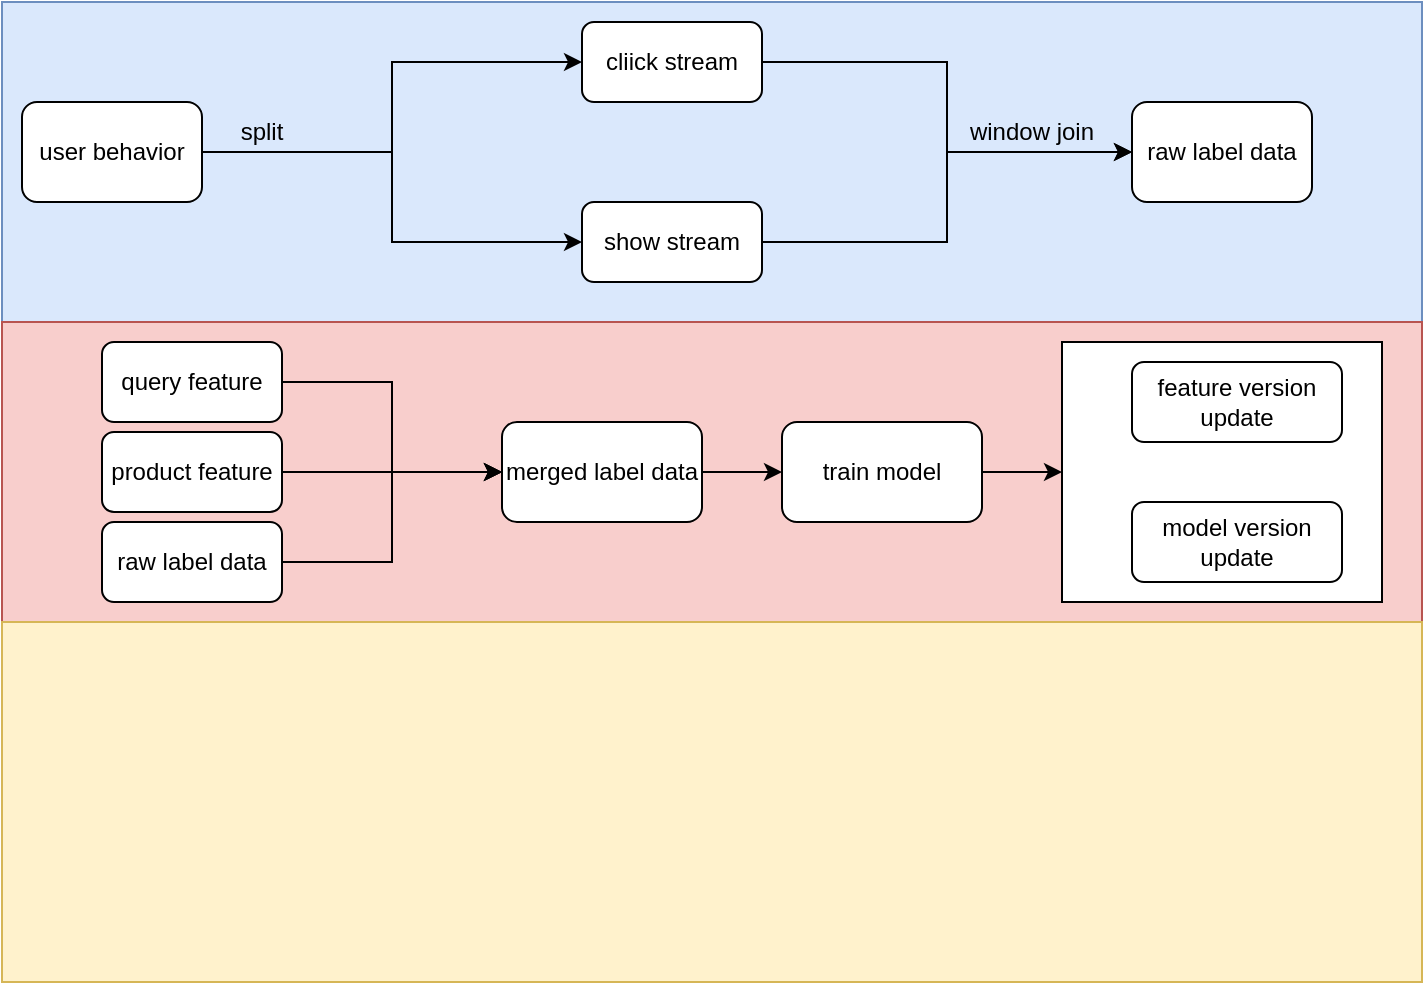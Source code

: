 <mxfile version="20.7.4" type="github">
  <diagram id="Dy85fIIUZw7R63bFB0vh" name="第 1 页">
    <mxGraphModel dx="793" dy="594" grid="1" gridSize="10" guides="1" tooltips="1" connect="1" arrows="1" fold="1" page="1" pageScale="1" pageWidth="827" pageHeight="1169" math="0" shadow="0">
      <root>
        <mxCell id="0" />
        <mxCell id="1" parent="0" />
        <mxCell id="r2-8bOUn8BSJcao-kXzf-1" value="" style="rounded=0;whiteSpace=wrap;html=1;fillColor=#dae8fc;strokeColor=#6c8ebf;" vertex="1" parent="1">
          <mxGeometry x="70" y="110" width="710" height="160" as="geometry" />
        </mxCell>
        <mxCell id="r2-8bOUn8BSJcao-kXzf-6" style="edgeStyle=orthogonalEdgeStyle;rounded=0;orthogonalLoop=1;jettySize=auto;html=1;entryX=0;entryY=0.5;entryDx=0;entryDy=0;" edge="1" parent="1" source="r2-8bOUn8BSJcao-kXzf-3" target="r2-8bOUn8BSJcao-kXzf-4">
          <mxGeometry relative="1" as="geometry" />
        </mxCell>
        <mxCell id="r2-8bOUn8BSJcao-kXzf-7" style="edgeStyle=orthogonalEdgeStyle;rounded=0;orthogonalLoop=1;jettySize=auto;html=1;" edge="1" parent="1" source="r2-8bOUn8BSJcao-kXzf-3" target="r2-8bOUn8BSJcao-kXzf-5">
          <mxGeometry relative="1" as="geometry" />
        </mxCell>
        <mxCell id="r2-8bOUn8BSJcao-kXzf-3" value="user behavior" style="rounded=1;whiteSpace=wrap;html=1;" vertex="1" parent="1">
          <mxGeometry x="80" y="160" width="90" height="50" as="geometry" />
        </mxCell>
        <mxCell id="r2-8bOUn8BSJcao-kXzf-10" style="edgeStyle=orthogonalEdgeStyle;rounded=0;orthogonalLoop=1;jettySize=auto;html=1;entryX=0;entryY=0.5;entryDx=0;entryDy=0;" edge="1" parent="1" source="r2-8bOUn8BSJcao-kXzf-4" target="r2-8bOUn8BSJcao-kXzf-9">
          <mxGeometry relative="1" as="geometry" />
        </mxCell>
        <mxCell id="r2-8bOUn8BSJcao-kXzf-4" value="cliick stream" style="rounded=1;whiteSpace=wrap;html=1;" vertex="1" parent="1">
          <mxGeometry x="360" y="120" width="90" height="40" as="geometry" />
        </mxCell>
        <mxCell id="r2-8bOUn8BSJcao-kXzf-11" style="edgeStyle=orthogonalEdgeStyle;rounded=0;orthogonalLoop=1;jettySize=auto;html=1;entryX=0;entryY=0.5;entryDx=0;entryDy=0;" edge="1" parent="1" source="r2-8bOUn8BSJcao-kXzf-5" target="r2-8bOUn8BSJcao-kXzf-9">
          <mxGeometry relative="1" as="geometry" />
        </mxCell>
        <mxCell id="r2-8bOUn8BSJcao-kXzf-5" value="show stream" style="rounded=1;whiteSpace=wrap;html=1;" vertex="1" parent="1">
          <mxGeometry x="360" y="210" width="90" height="40" as="geometry" />
        </mxCell>
        <mxCell id="r2-8bOUn8BSJcao-kXzf-9" value="raw label data" style="rounded=1;whiteSpace=wrap;html=1;" vertex="1" parent="1">
          <mxGeometry x="635" y="160" width="90" height="50" as="geometry" />
        </mxCell>
        <mxCell id="r2-8bOUn8BSJcao-kXzf-12" value="split" style="text;html=1;strokeColor=none;fillColor=none;align=center;verticalAlign=middle;whiteSpace=wrap;rounded=0;" vertex="1" parent="1">
          <mxGeometry x="170" y="160" width="60" height="30" as="geometry" />
        </mxCell>
        <mxCell id="r2-8bOUn8BSJcao-kXzf-13" value="window join" style="text;html=1;strokeColor=none;fillColor=none;align=center;verticalAlign=middle;whiteSpace=wrap;rounded=0;" vertex="1" parent="1">
          <mxGeometry x="550" y="160" width="70" height="30" as="geometry" />
        </mxCell>
        <mxCell id="r2-8bOUn8BSJcao-kXzf-14" value="" style="rounded=0;whiteSpace=wrap;html=1;fillColor=#f8cecc;strokeColor=#b85450;" vertex="1" parent="1">
          <mxGeometry x="70" y="270" width="710" height="150" as="geometry" />
        </mxCell>
        <mxCell id="r2-8bOUn8BSJcao-kXzf-20" style="edgeStyle=orthogonalEdgeStyle;rounded=0;orthogonalLoop=1;jettySize=auto;html=1;entryX=0;entryY=0.5;entryDx=0;entryDy=0;" edge="1" parent="1" source="r2-8bOUn8BSJcao-kXzf-16" target="r2-8bOUn8BSJcao-kXzf-19">
          <mxGeometry relative="1" as="geometry" />
        </mxCell>
        <mxCell id="r2-8bOUn8BSJcao-kXzf-16" value="query feature" style="rounded=1;whiteSpace=wrap;html=1;" vertex="1" parent="1">
          <mxGeometry x="120" y="280" width="90" height="40" as="geometry" />
        </mxCell>
        <mxCell id="r2-8bOUn8BSJcao-kXzf-21" style="edgeStyle=orthogonalEdgeStyle;rounded=0;orthogonalLoop=1;jettySize=auto;html=1;entryX=0;entryY=0.5;entryDx=0;entryDy=0;" edge="1" parent="1" source="r2-8bOUn8BSJcao-kXzf-17" target="r2-8bOUn8BSJcao-kXzf-19">
          <mxGeometry relative="1" as="geometry">
            <mxPoint x="290" y="345" as="targetPoint" />
          </mxGeometry>
        </mxCell>
        <mxCell id="r2-8bOUn8BSJcao-kXzf-17" value="product feature" style="rounded=1;whiteSpace=wrap;html=1;" vertex="1" parent="1">
          <mxGeometry x="120" y="325" width="90" height="40" as="geometry" />
        </mxCell>
        <mxCell id="r2-8bOUn8BSJcao-kXzf-22" style="edgeStyle=orthogonalEdgeStyle;rounded=0;orthogonalLoop=1;jettySize=auto;html=1;entryX=0;entryY=0.5;entryDx=0;entryDy=0;" edge="1" parent="1" source="r2-8bOUn8BSJcao-kXzf-18" target="r2-8bOUn8BSJcao-kXzf-19">
          <mxGeometry relative="1" as="geometry" />
        </mxCell>
        <mxCell id="r2-8bOUn8BSJcao-kXzf-18" value="raw label data" style="rounded=1;whiteSpace=wrap;html=1;" vertex="1" parent="1">
          <mxGeometry x="120" y="370" width="90" height="40" as="geometry" />
        </mxCell>
        <mxCell id="r2-8bOUn8BSJcao-kXzf-26" style="edgeStyle=orthogonalEdgeStyle;rounded=0;orthogonalLoop=1;jettySize=auto;html=1;" edge="1" parent="1" source="r2-8bOUn8BSJcao-kXzf-19" target="r2-8bOUn8BSJcao-kXzf-25">
          <mxGeometry relative="1" as="geometry" />
        </mxCell>
        <mxCell id="r2-8bOUn8BSJcao-kXzf-19" value="merged label data" style="rounded=1;whiteSpace=wrap;html=1;" vertex="1" parent="1">
          <mxGeometry x="320" y="320" width="100" height="50" as="geometry" />
        </mxCell>
        <mxCell id="r2-8bOUn8BSJcao-kXzf-32" style="edgeStyle=orthogonalEdgeStyle;rounded=0;orthogonalLoop=1;jettySize=auto;html=1;entryX=0;entryY=0.5;entryDx=0;entryDy=0;" edge="1" parent="1" source="r2-8bOUn8BSJcao-kXzf-25" target="r2-8bOUn8BSJcao-kXzf-28">
          <mxGeometry relative="1" as="geometry" />
        </mxCell>
        <mxCell id="r2-8bOUn8BSJcao-kXzf-25" value="train model" style="rounded=1;whiteSpace=wrap;html=1;" vertex="1" parent="1">
          <mxGeometry x="460" y="320" width="100" height="50" as="geometry" />
        </mxCell>
        <mxCell id="r2-8bOUn8BSJcao-kXzf-28" value="" style="rounded=0;whiteSpace=wrap;html=1;" vertex="1" parent="1">
          <mxGeometry x="600" y="280" width="160" height="130" as="geometry" />
        </mxCell>
        <mxCell id="r2-8bOUn8BSJcao-kXzf-29" value="feature version update" style="rounded=1;whiteSpace=wrap;html=1;" vertex="1" parent="1">
          <mxGeometry x="635" y="290" width="105" height="40" as="geometry" />
        </mxCell>
        <mxCell id="r2-8bOUn8BSJcao-kXzf-30" value="model version&lt;br&gt;update" style="rounded=1;whiteSpace=wrap;html=1;" vertex="1" parent="1">
          <mxGeometry x="635" y="360" width="105" height="40" as="geometry" />
        </mxCell>
        <mxCell id="r2-8bOUn8BSJcao-kXzf-33" value="" style="rounded=0;whiteSpace=wrap;html=1;fillColor=#fff2cc;strokeColor=#d6b656;" vertex="1" parent="1">
          <mxGeometry x="70" y="420" width="710" height="180" as="geometry" />
        </mxCell>
      </root>
    </mxGraphModel>
  </diagram>
</mxfile>
